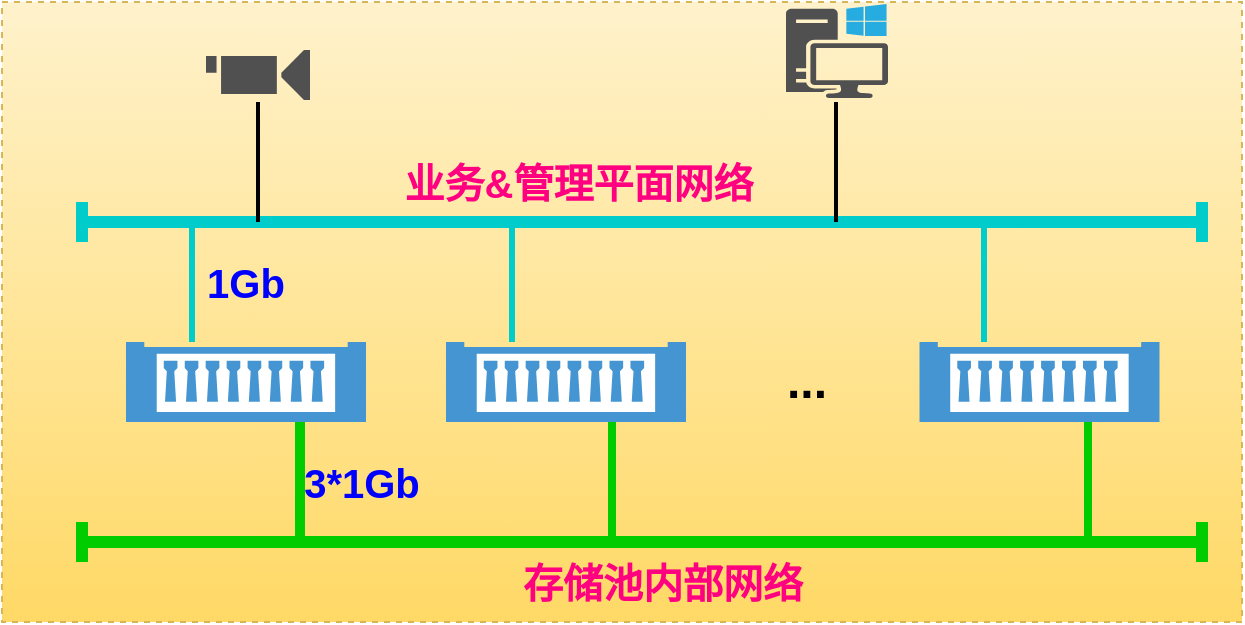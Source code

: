 <mxfile version="16.6.1" type="github">
  <diagram name="Page-1" id="197159a0-c6a4-9194-75a8-e4174976684c">
    <mxGraphModel dx="1433" dy="-491" grid="1" gridSize="10" guides="1" tooltips="1" connect="1" arrows="1" fold="1" page="1" pageScale="1.5" pageWidth="1169" pageHeight="826" background="none" math="0" shadow="0">
      <root>
        <mxCell id="0" style=";html=1;" />
        <mxCell id="1" style=";html=1;" parent="0" />
        <mxCell id="CXl9KmaYjFtn0LYdh_lU-39" value="" style="rounded=0;whiteSpace=wrap;html=1;fontSize=18;strokeWidth=1;dashed=1;fillColor=#fff2cc;strokeColor=#d6b656;gradientColor=#ffd966;" vertex="1" parent="1">
          <mxGeometry x="320" y="1310" width="620" height="310" as="geometry" />
        </mxCell>
        <mxCell id="CXl9KmaYjFtn0LYdh_lU-21" value="" style="shadow=0;dashed=0;html=1;strokeColor=none;fillColor=#4495D1;labelPosition=center;verticalLabelPosition=bottom;verticalAlign=top;align=center;outlineConnect=0;shape=mxgraph.veeam.2d.physical_storage;" vertex="1" parent="1">
          <mxGeometry x="382" y="1480" width="120" height="40" as="geometry" />
        </mxCell>
        <mxCell id="CXl9KmaYjFtn0LYdh_lU-23" value="" style="shadow=0;dashed=0;html=1;strokeColor=none;fillColor=#4495D1;labelPosition=center;verticalLabelPosition=bottom;verticalAlign=top;align=center;outlineConnect=0;shape=mxgraph.veeam.2d.physical_storage;" vertex="1" parent="1">
          <mxGeometry x="542" y="1480" width="120" height="40" as="geometry" />
        </mxCell>
        <mxCell id="CXl9KmaYjFtn0LYdh_lU-24" value="..." style="text;strokeColor=none;fillColor=none;html=1;fontSize=24;fontStyle=1;verticalAlign=middle;align=center;" vertex="1" parent="1">
          <mxGeometry x="702" y="1480" width="40" height="40" as="geometry" />
        </mxCell>
        <mxCell id="CXl9KmaYjFtn0LYdh_lU-25" value="" style="line;strokeWidth=3;direction=south;html=1;perimeter=backbonePerimeter;points=[];outlineConnect=0;strokeColor=#00CCCC;" vertex="1" parent="1">
          <mxGeometry x="410" y="1420" width="10" height="60" as="geometry" />
        </mxCell>
        <mxCell id="CXl9KmaYjFtn0LYdh_lU-26" value="" style="shape=crossbar;whiteSpace=wrap;html=1;rounded=1;fillColor=#009900;strokeColor=#00CC00;strokeWidth=6;" vertex="1" parent="1">
          <mxGeometry x="360" y="1570" width="560" height="20" as="geometry" />
        </mxCell>
        <mxCell id="CXl9KmaYjFtn0LYdh_lU-28" value="" style="shadow=0;dashed=0;html=1;strokeColor=none;fillColor=#4495D1;labelPosition=center;verticalLabelPosition=bottom;verticalAlign=top;align=center;outlineConnect=0;shape=mxgraph.veeam.2d.physical_storage;" vertex="1" parent="1">
          <mxGeometry x="778.75" y="1480" width="120" height="40" as="geometry" />
        </mxCell>
        <mxCell id="CXl9KmaYjFtn0LYdh_lU-29" value="" style="shape=crossbar;whiteSpace=wrap;html=1;rounded=1;fillColor=#009900;strokeColor=#00CCCC;strokeWidth=6;" vertex="1" parent="1">
          <mxGeometry x="360" y="1410" width="560" height="20" as="geometry" />
        </mxCell>
        <mxCell id="CXl9KmaYjFtn0LYdh_lU-30" value="" style="line;strokeWidth=3;direction=south;html=1;perimeter=backbonePerimeter;points=[];outlineConnect=0;strokeColor=#00CCCC;" vertex="1" parent="1">
          <mxGeometry x="570" y="1420" width="10" height="60" as="geometry" />
        </mxCell>
        <mxCell id="CXl9KmaYjFtn0LYdh_lU-31" value="" style="line;strokeWidth=3;direction=south;html=1;perimeter=backbonePerimeter;points=[];outlineConnect=0;strokeColor=#00CCCC;" vertex="1" parent="1">
          <mxGeometry x="806" y="1420" width="10" height="60" as="geometry" />
        </mxCell>
        <mxCell id="CXl9KmaYjFtn0LYdh_lU-32" value="" style="line;strokeWidth=5;direction=south;html=1;perimeter=backbonePerimeter;points=[];outlineConnect=0;strokeColor=#00CC00;" vertex="1" parent="1">
          <mxGeometry x="464" y="1520" width="10" height="60" as="geometry" />
        </mxCell>
        <mxCell id="CXl9KmaYjFtn0LYdh_lU-33" value="" style="line;strokeWidth=4;direction=south;html=1;perimeter=backbonePerimeter;points=[];outlineConnect=0;strokeColor=#00CC00;" vertex="1" parent="1">
          <mxGeometry x="620" y="1520" width="10" height="60" as="geometry" />
        </mxCell>
        <mxCell id="CXl9KmaYjFtn0LYdh_lU-34" value="" style="line;strokeWidth=4;direction=south;html=1;perimeter=backbonePerimeter;points=[];outlineConnect=0;strokeColor=#00CC00;" vertex="1" parent="1">
          <mxGeometry x="858" y="1520" width="10" height="60" as="geometry" />
        </mxCell>
        <mxCell id="CXl9KmaYjFtn0LYdh_lU-35" value="&lt;font style=&quot;font-size: 20px&quot; color=&quot;#ff0080&quot;&gt;存储池内部网络&lt;/font&gt;" style="text;strokeColor=none;fillColor=none;html=1;fontSize=24;fontStyle=1;verticalAlign=middle;align=center;" vertex="1" parent="1">
          <mxGeometry x="530" y="1580" width="240" height="40" as="geometry" />
        </mxCell>
        <mxCell id="CXl9KmaYjFtn0LYdh_lU-36" value="&lt;font style=&quot;font-size: 20px&quot; color=&quot;#ff0080&quot;&gt;业务&amp;amp;管理平面网络&lt;/font&gt;" style="text;strokeColor=none;fillColor=none;html=1;fontSize=24;fontStyle=1;verticalAlign=middle;align=center;" vertex="1" parent="1">
          <mxGeometry x="510" y="1380" width="195" height="40" as="geometry" />
        </mxCell>
        <mxCell id="CXl9KmaYjFtn0LYdh_lU-37" value="&lt;font color=&quot;#0000ff&quot; size=&quot;1&quot;&gt;&lt;b style=&quot;font-size: 20px&quot;&gt;3*1Gb&lt;/b&gt;&lt;/font&gt;" style="text;html=1;strokeColor=none;fillColor=none;align=center;verticalAlign=middle;whiteSpace=wrap;rounded=0;" vertex="1" parent="1">
          <mxGeometry x="470" y="1535" width="60" height="30" as="geometry" />
        </mxCell>
        <mxCell id="CXl9KmaYjFtn0LYdh_lU-38" value="&lt;font color=&quot;#0000ff&quot; size=&quot;1&quot;&gt;&lt;b style=&quot;font-size: 20px&quot;&gt;1Gb&lt;/b&gt;&lt;/font&gt;" style="text;html=1;strokeColor=none;fillColor=none;align=center;verticalAlign=middle;whiteSpace=wrap;rounded=0;" vertex="1" parent="1">
          <mxGeometry x="412" y="1435" width="60" height="30" as="geometry" />
        </mxCell>
        <mxCell id="CXl9KmaYjFtn0LYdh_lU-40" value="" style="sketch=0;pointerEvents=1;shadow=0;dashed=0;html=1;strokeColor=none;fillColor=#505050;labelPosition=center;verticalLabelPosition=bottom;verticalAlign=top;outlineConnect=0;align=center;shape=mxgraph.office.devices.video_camera;fontSize=18;fontColor=#FF0080;" vertex="1" parent="1">
          <mxGeometry x="422" y="1334" width="52" height="25" as="geometry" />
        </mxCell>
        <mxCell id="CXl9KmaYjFtn0LYdh_lU-42" value="" style="sketch=0;pointerEvents=1;shadow=0;dashed=0;html=1;strokeColor=none;fillColor=#505050;labelPosition=center;verticalLabelPosition=bottom;verticalAlign=top;outlineConnect=0;align=center;shape=mxgraph.office.devices.workstation_pc;fontSize=18;fontColor=#FF0080;" vertex="1" parent="1">
          <mxGeometry x="712" y="1311" width="51" height="47" as="geometry" />
        </mxCell>
        <mxCell id="CXl9KmaYjFtn0LYdh_lU-45" value="" style="line;strokeWidth=2;direction=south;html=1;perimeter=backbonePerimeter;points=[];outlineConnect=0;" vertex="1" parent="1">
          <mxGeometry x="443" y="1360" width="10" height="60" as="geometry" />
        </mxCell>
        <mxCell id="CXl9KmaYjFtn0LYdh_lU-46" value="" style="line;strokeWidth=2;direction=south;html=1;perimeter=backbonePerimeter;points=[];outlineConnect=0;" vertex="1" parent="1">
          <mxGeometry x="732" y="1360" width="10" height="60" as="geometry" />
        </mxCell>
      </root>
    </mxGraphModel>
  </diagram>
</mxfile>
